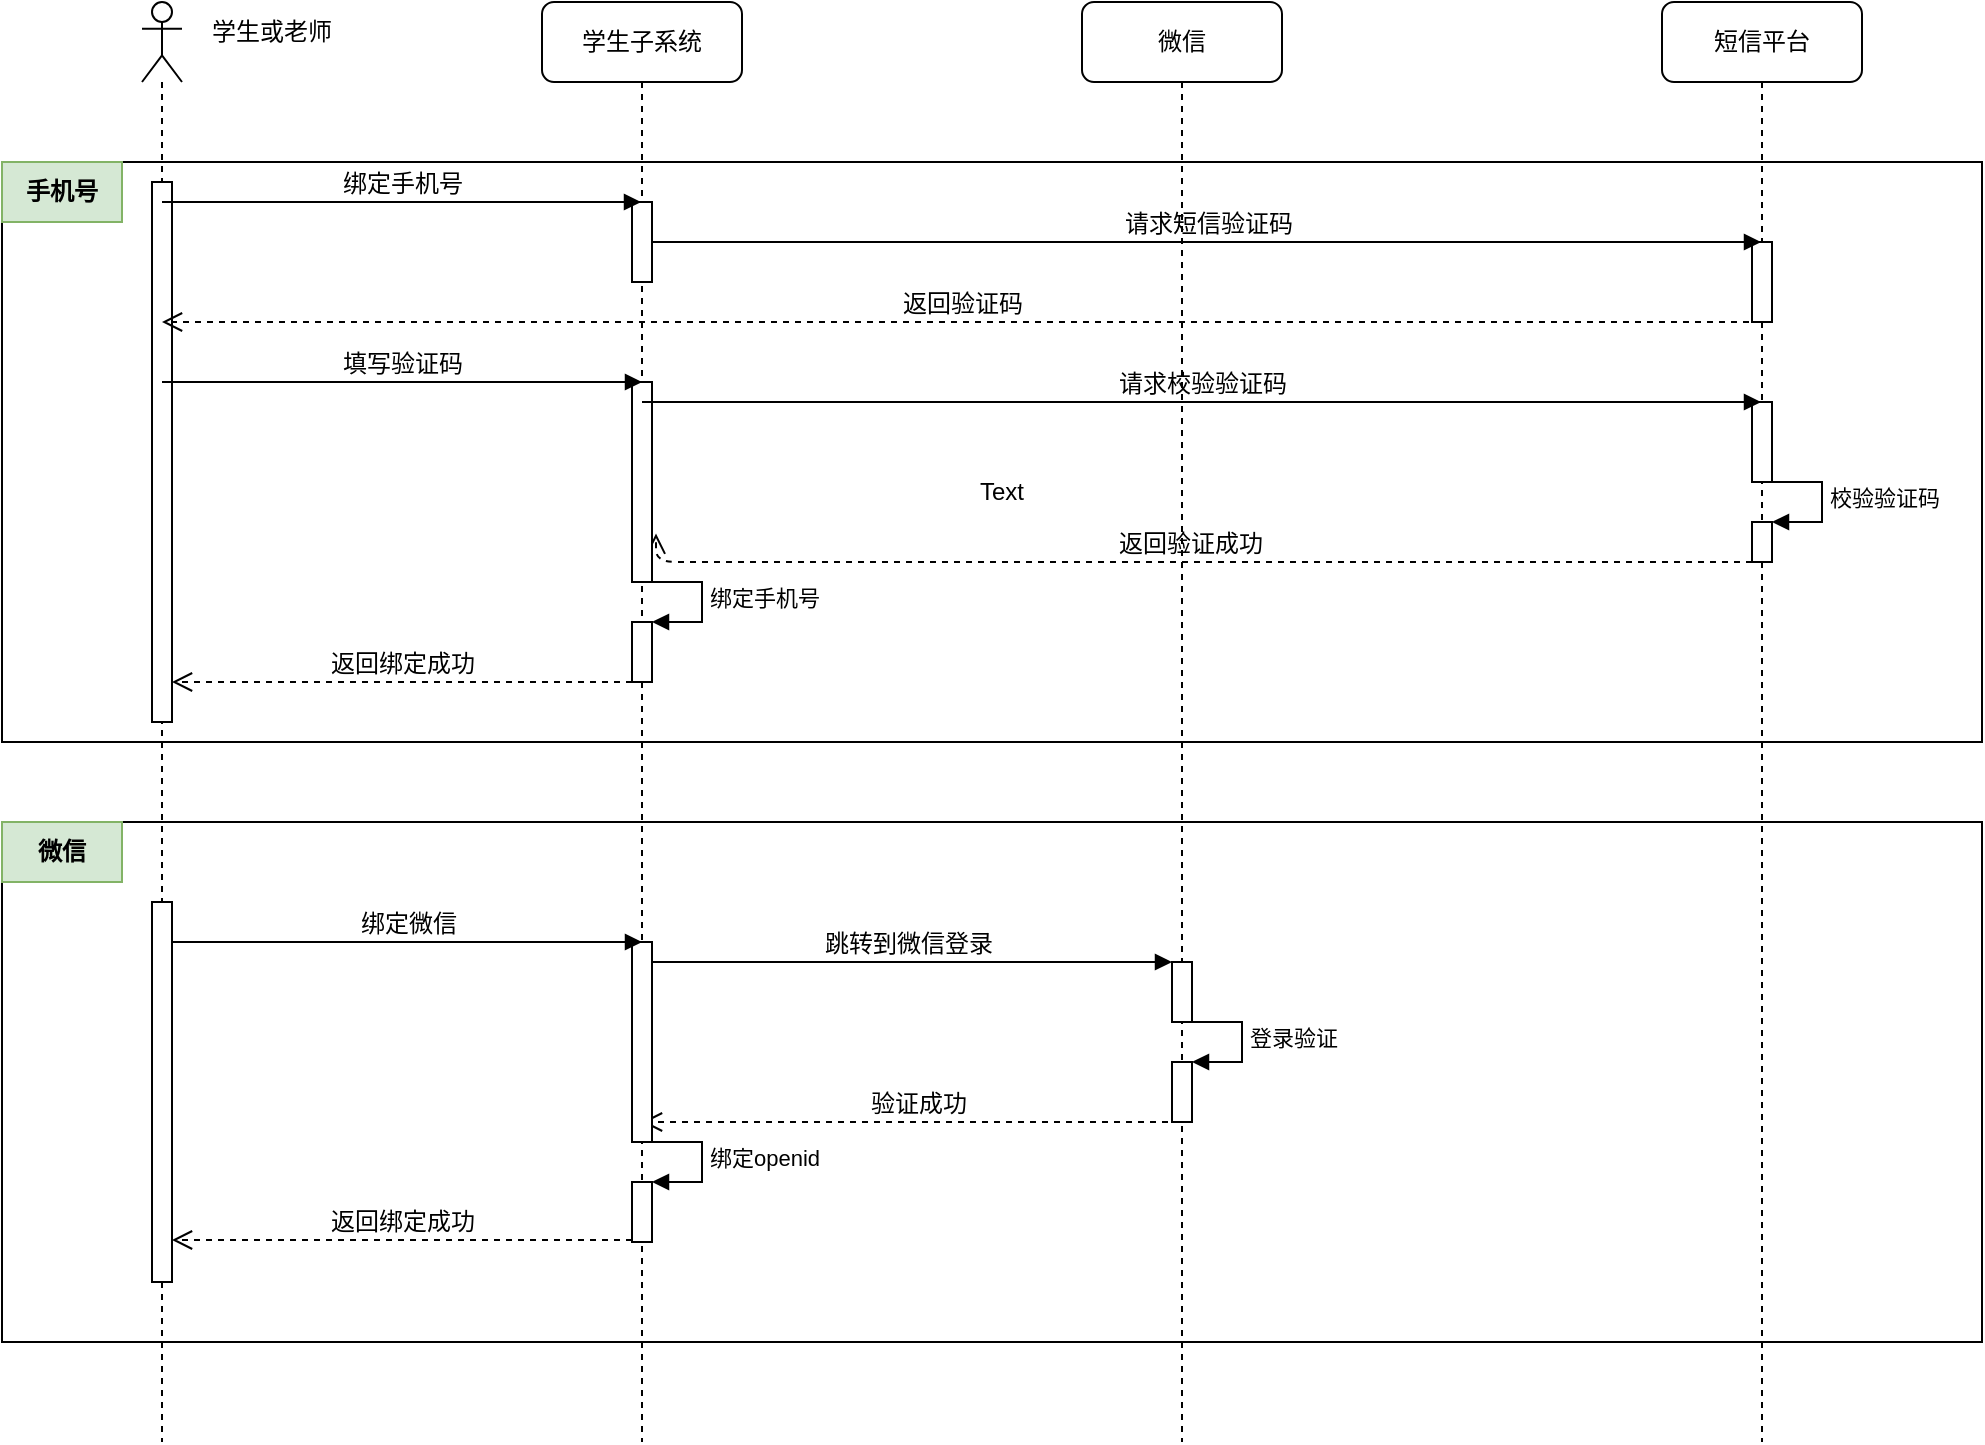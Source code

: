<mxfile version="17.0.0" type="github">
  <diagram name="Page-1" id="13e1069c-82ec-6db2-03f1-153e76fe0fe0">
    <mxGraphModel dx="2286" dy="670" grid="1" gridSize="10" guides="1" tooltips="1" connect="1" arrows="1" fold="1" page="1" pageScale="1" pageWidth="1100" pageHeight="850" background="none" math="0" shadow="0">
      <root>
        <mxCell id="0" />
        <mxCell id="1" parent="0" />
        <mxCell id="TLK5XkgE6gAEmuYLz-ld-43" value="" style="rounded=0;whiteSpace=wrap;html=1;" vertex="1" parent="1">
          <mxGeometry x="-30" y="490" width="990" height="260" as="geometry" />
        </mxCell>
        <mxCell id="TLK5XkgE6gAEmuYLz-ld-28" value="" style="rounded=0;whiteSpace=wrap;html=1;" vertex="1" parent="1">
          <mxGeometry x="-30" y="160" width="990" height="290" as="geometry" />
        </mxCell>
        <mxCell id="7baba1c4bc27f4b0-2" value="微信" style="shape=umlLifeline;perimeter=lifelinePerimeter;whiteSpace=wrap;html=1;container=1;collapsible=0;recursiveResize=0;outlineConnect=0;rounded=1;shadow=0;comic=0;labelBackgroundColor=none;strokeWidth=1;fontFamily=Verdana;fontSize=12;align=center;" parent="1" vertex="1">
          <mxGeometry x="510" y="80" width="100" height="720" as="geometry" />
        </mxCell>
        <mxCell id="7baba1c4bc27f4b0-10" value="" style="html=1;points=[];perimeter=orthogonalPerimeter;rounded=0;shadow=0;comic=0;labelBackgroundColor=none;strokeWidth=1;fontFamily=Verdana;fontSize=12;align=center;" parent="7baba1c4bc27f4b0-2" vertex="1">
          <mxGeometry x="45" y="480" width="10" height="30" as="geometry" />
        </mxCell>
        <mxCell id="TLK5XkgE6gAEmuYLz-ld-32" value="跳转到微信登录" style="html=1;verticalAlign=bottom;endArrow=block;labelBackgroundColor=none;fontFamily=Verdana;fontSize=12;edgeStyle=elbowEdgeStyle;elbow=vertical;" edge="1" parent="7baba1c4bc27f4b0-2" source="7baba1c4bc27f4b0-8">
          <mxGeometry relative="1" as="geometry">
            <mxPoint x="-190" y="480" as="sourcePoint" />
            <mxPoint x="45" y="480" as="targetPoint" />
            <Array as="points">
              <mxPoint x="-109.5" y="480" />
              <mxPoint x="-119.5" y="470" />
              <mxPoint x="-9.5" y="497" />
            </Array>
          </mxGeometry>
        </mxCell>
        <mxCell id="TLK5XkgE6gAEmuYLz-ld-33" value="" style="html=1;points=[];perimeter=orthogonalPerimeter;" vertex="1" parent="7baba1c4bc27f4b0-2">
          <mxGeometry x="45" y="530" width="10" height="30" as="geometry" />
        </mxCell>
        <mxCell id="TLK5XkgE6gAEmuYLz-ld-34" value="登录验证" style="edgeStyle=orthogonalEdgeStyle;html=1;align=left;spacingLeft=2;endArrow=block;rounded=0;entryX=1;entryY=0;" edge="1" target="TLK5XkgE6gAEmuYLz-ld-33" parent="7baba1c4bc27f4b0-2">
          <mxGeometry relative="1" as="geometry">
            <mxPoint x="50" y="510" as="sourcePoint" />
            <Array as="points">
              <mxPoint x="80" y="510" />
            </Array>
          </mxGeometry>
        </mxCell>
        <mxCell id="TLK5XkgE6gAEmuYLz-ld-36" value="验证成功" style="html=1;verticalAlign=bottom;endArrow=open;dashed=1;endSize=8;labelBackgroundColor=none;fontFamily=Verdana;fontSize=12;edgeStyle=elbowEdgeStyle;elbow=vertical;" edge="1" parent="7baba1c4bc27f4b0-2" target="7baba1c4bc27f4b0-8">
          <mxGeometry relative="1" as="geometry">
            <mxPoint x="-175" y="560" as="targetPoint" />
            <Array as="points">
              <mxPoint x="-134.5" y="560" />
              <mxPoint x="-4.5" y="560" />
              <mxPoint x="-89.5" y="560" />
              <mxPoint x="-59.5" y="560" />
            </Array>
            <mxPoint x="55" y="560" as="sourcePoint" />
          </mxGeometry>
        </mxCell>
        <mxCell id="7baba1c4bc27f4b0-3" value="短信平台" style="shape=umlLifeline;perimeter=lifelinePerimeter;whiteSpace=wrap;html=1;container=1;collapsible=0;recursiveResize=0;outlineConnect=0;rounded=1;shadow=0;comic=0;labelBackgroundColor=none;strokeWidth=1;fontFamily=Verdana;fontSize=12;align=center;" parent="1" vertex="1">
          <mxGeometry x="800" y="80" width="100" height="720" as="geometry" />
        </mxCell>
        <mxCell id="7baba1c4bc27f4b0-13" value="" style="html=1;points=[];perimeter=orthogonalPerimeter;rounded=0;shadow=0;comic=0;labelBackgroundColor=none;strokeWidth=1;fontFamily=Verdana;fontSize=12;align=center;" parent="7baba1c4bc27f4b0-3" vertex="1">
          <mxGeometry x="45" y="120" width="10" height="40" as="geometry" />
        </mxCell>
        <mxCell id="TLK5XkgE6gAEmuYLz-ld-14" value="" style="html=1;points=[];perimeter=orthogonalPerimeter;rounded=0;shadow=0;comic=0;labelBackgroundColor=none;strokeWidth=1;fontFamily=Verdana;fontSize=12;align=center;" vertex="1" parent="7baba1c4bc27f4b0-3">
          <mxGeometry x="45" y="200" width="10" height="40" as="geometry" />
        </mxCell>
        <mxCell id="TLK5XkgE6gAEmuYLz-ld-16" value="" style="html=1;points=[];perimeter=orthogonalPerimeter;" vertex="1" parent="7baba1c4bc27f4b0-3">
          <mxGeometry x="45" y="260" width="10" height="20" as="geometry" />
        </mxCell>
        <mxCell id="TLK5XkgE6gAEmuYLz-ld-17" value="校验验证码" style="edgeStyle=orthogonalEdgeStyle;html=1;align=left;spacingLeft=2;endArrow=block;rounded=0;entryX=1;entryY=0;" edge="1" target="TLK5XkgE6gAEmuYLz-ld-16" parent="7baba1c4bc27f4b0-3">
          <mxGeometry relative="1" as="geometry">
            <mxPoint x="50" y="240" as="sourcePoint" />
            <Array as="points">
              <mxPoint x="80" y="240" />
            </Array>
          </mxGeometry>
        </mxCell>
        <mxCell id="TLK5XkgE6gAEmuYLz-ld-18" value="返回验证成功" style="html=1;verticalAlign=bottom;endArrow=open;dashed=1;endSize=8;labelBackgroundColor=none;fontFamily=Verdana;fontSize=12;edgeStyle=elbowEdgeStyle;elbow=vertical;entryX=1.2;entryY=0.758;entryDx=0;entryDy=0;entryPerimeter=0;" edge="1" parent="7baba1c4bc27f4b0-3" target="TLK5XkgE6gAEmuYLz-ld-11">
          <mxGeometry relative="1" as="geometry">
            <mxPoint x="-755" y="280" as="targetPoint" />
            <Array as="points">
              <mxPoint x="-374.5" y="280" />
              <mxPoint x="-244.5" y="280" />
              <mxPoint x="-329.5" y="280" />
              <mxPoint x="-299.5" y="280" />
            </Array>
            <mxPoint x="45" y="280" as="sourcePoint" />
          </mxGeometry>
        </mxCell>
        <mxCell id="7baba1c4bc27f4b0-8" value="学生子系统" style="shape=umlLifeline;perimeter=lifelinePerimeter;whiteSpace=wrap;html=1;container=1;collapsible=0;recursiveResize=0;outlineConnect=0;rounded=1;shadow=0;comic=0;labelBackgroundColor=none;strokeWidth=1;fontFamily=Verdana;fontSize=12;align=center;" parent="1" vertex="1">
          <mxGeometry x="240" y="80" width="100" height="720" as="geometry" />
        </mxCell>
        <mxCell id="7baba1c4bc27f4b0-9" value="" style="html=1;points=[];perimeter=orthogonalPerimeter;rounded=0;shadow=0;comic=0;labelBackgroundColor=none;strokeWidth=1;fontFamily=Verdana;fontSize=12;align=center;" parent="7baba1c4bc27f4b0-8" vertex="1">
          <mxGeometry x="45" y="100" width="10" height="40" as="geometry" />
        </mxCell>
        <mxCell id="TLK5XkgE6gAEmuYLz-ld-11" value="" style="html=1;points=[];perimeter=orthogonalPerimeter;rounded=0;shadow=0;comic=0;labelBackgroundColor=none;strokeWidth=1;fontFamily=Verdana;fontSize=12;align=center;" vertex="1" parent="7baba1c4bc27f4b0-8">
          <mxGeometry x="45" y="190" width="10" height="100" as="geometry" />
        </mxCell>
        <mxCell id="TLK5XkgE6gAEmuYLz-ld-19" value="" style="html=1;points=[];perimeter=orthogonalPerimeter;" vertex="1" parent="7baba1c4bc27f4b0-8">
          <mxGeometry x="45" y="310" width="10" height="30" as="geometry" />
        </mxCell>
        <mxCell id="TLK5XkgE6gAEmuYLz-ld-20" value="绑定手机号" style="edgeStyle=orthogonalEdgeStyle;html=1;align=left;spacingLeft=2;endArrow=block;rounded=0;entryX=1;entryY=0;" edge="1" target="TLK5XkgE6gAEmuYLz-ld-19" parent="7baba1c4bc27f4b0-8">
          <mxGeometry relative="1" as="geometry">
            <mxPoint x="50" y="290" as="sourcePoint" />
            <Array as="points">
              <mxPoint x="80" y="290" />
            </Array>
          </mxGeometry>
        </mxCell>
        <mxCell id="TLK5XkgE6gAEmuYLz-ld-30" value="" style="html=1;points=[];perimeter=orthogonalPerimeter;rounded=0;shadow=0;comic=0;labelBackgroundColor=none;strokeWidth=1;fontFamily=Verdana;fontSize=12;align=center;" vertex="1" parent="7baba1c4bc27f4b0-8">
          <mxGeometry x="45" y="470" width="10" height="100" as="geometry" />
        </mxCell>
        <mxCell id="TLK5XkgE6gAEmuYLz-ld-37" value="" style="html=1;points=[];perimeter=orthogonalPerimeter;" vertex="1" parent="7baba1c4bc27f4b0-8">
          <mxGeometry x="45" y="590" width="10" height="30" as="geometry" />
        </mxCell>
        <mxCell id="TLK5XkgE6gAEmuYLz-ld-38" value="绑定openid" style="edgeStyle=orthogonalEdgeStyle;html=1;align=left;spacingLeft=2;endArrow=block;rounded=0;entryX=1;entryY=0;" edge="1" parent="7baba1c4bc27f4b0-8" target="TLK5XkgE6gAEmuYLz-ld-37">
          <mxGeometry relative="1" as="geometry">
            <mxPoint x="50" y="570" as="sourcePoint" />
            <Array as="points">
              <mxPoint x="80" y="570" />
            </Array>
          </mxGeometry>
        </mxCell>
        <mxCell id="TLK5XkgE6gAEmuYLz-ld-39" value="返回绑定成功" style="html=1;verticalAlign=bottom;endArrow=open;dashed=1;endSize=8;labelBackgroundColor=none;fontFamily=Verdana;fontSize=12;edgeStyle=elbowEdgeStyle;elbow=vertical;" edge="1" parent="7baba1c4bc27f4b0-8">
          <mxGeometry relative="1" as="geometry">
            <mxPoint x="-185" y="619" as="targetPoint" />
            <Array as="points">
              <mxPoint x="-144.5" y="619" />
              <mxPoint x="-14.5" y="619" />
              <mxPoint x="-99.5" y="619" />
              <mxPoint x="-69.5" y="619" />
            </Array>
            <mxPoint x="45" y="619" as="sourcePoint" />
          </mxGeometry>
        </mxCell>
        <mxCell id="7baba1c4bc27f4b0-11" value="请求短信验证码" style="html=1;verticalAlign=bottom;endArrow=block;labelBackgroundColor=none;fontFamily=Verdana;fontSize=12;edgeStyle=elbowEdgeStyle;elbow=vertical;" parent="1" source="7baba1c4bc27f4b0-9" target="7baba1c4bc27f4b0-3" edge="1">
          <mxGeometry relative="1" as="geometry">
            <mxPoint x="360" y="190" as="sourcePoint" />
            <mxPoint x="520" y="220" as="targetPoint" />
            <Array as="points">
              <mxPoint x="500" y="200" />
              <mxPoint x="530" y="230" />
              <mxPoint x="510" y="230" />
              <mxPoint x="340" y="280" />
            </Array>
          </mxGeometry>
        </mxCell>
        <mxCell id="TLK5XkgE6gAEmuYLz-ld-5" value="" style="shape=umlLifeline;participant=umlActor;perimeter=lifelinePerimeter;whiteSpace=wrap;html=1;container=1;collapsible=0;recursiveResize=0;verticalAlign=top;spacingTop=36;outlineConnect=0;" vertex="1" parent="1">
          <mxGeometry x="40" y="80" width="20" height="720" as="geometry" />
        </mxCell>
        <mxCell id="TLK5XkgE6gAEmuYLz-ld-10" value="" style="html=1;points=[];perimeter=orthogonalPerimeter;" vertex="1" parent="TLK5XkgE6gAEmuYLz-ld-5">
          <mxGeometry x="5" y="90" width="10" height="270" as="geometry" />
        </mxCell>
        <mxCell id="TLK5XkgE6gAEmuYLz-ld-29" value="" style="html=1;points=[];perimeter=orthogonalPerimeter;" vertex="1" parent="TLK5XkgE6gAEmuYLz-ld-5">
          <mxGeometry x="5" y="450" width="10" height="190" as="geometry" />
        </mxCell>
        <mxCell id="TLK5XkgE6gAEmuYLz-ld-6" value="绑定手机号" style="html=1;verticalAlign=bottom;endArrow=block;labelBackgroundColor=none;fontFamily=Verdana;fontSize=12;edgeStyle=elbowEdgeStyle;elbow=vertical;" edge="1" parent="1" source="TLK5XkgE6gAEmuYLz-ld-5" target="7baba1c4bc27f4b0-8">
          <mxGeometry relative="1" as="geometry">
            <mxPoint x="70" y="190" as="sourcePoint" />
            <mxPoint x="210" y="200" as="targetPoint" />
            <Array as="points">
              <mxPoint x="130" y="180" />
              <mxPoint x="120" y="170" />
              <mxPoint x="230" y="197" />
            </Array>
          </mxGeometry>
        </mxCell>
        <mxCell id="TLK5XkgE6gAEmuYLz-ld-7" value="返回验证码" style="html=1;verticalAlign=bottom;endArrow=open;dashed=1;endSize=8;labelBackgroundColor=none;fontFamily=Verdana;fontSize=12;edgeStyle=elbowEdgeStyle;elbow=vertical;" edge="1" parent="1" source="7baba1c4bc27f4b0-3" target="TLK5XkgE6gAEmuYLz-ld-5">
          <mxGeometry relative="1" as="geometry">
            <mxPoint x="300" y="240" as="targetPoint" />
            <Array as="points">
              <mxPoint x="430" y="240" />
              <mxPoint x="560" y="240" />
              <mxPoint x="475" y="240" />
              <mxPoint x="505" y="240" />
            </Array>
            <mxPoint x="530" y="240" as="sourcePoint" />
          </mxGeometry>
        </mxCell>
        <mxCell id="TLK5XkgE6gAEmuYLz-ld-13" value="填写验证码" style="html=1;verticalAlign=bottom;endArrow=block;labelBackgroundColor=none;fontFamily=Verdana;fontSize=12;edgeStyle=elbowEdgeStyle;elbow=vertical;" edge="1" parent="1">
          <mxGeometry relative="1" as="geometry">
            <mxPoint x="50" y="270" as="sourcePoint" />
            <mxPoint x="290" y="270" as="targetPoint" />
            <Array as="points">
              <mxPoint x="130.5" y="270" />
              <mxPoint x="120.5" y="260" />
              <mxPoint x="230.5" y="287" />
            </Array>
          </mxGeometry>
        </mxCell>
        <mxCell id="TLK5XkgE6gAEmuYLz-ld-15" value="请求校验验证码" style="html=1;verticalAlign=bottom;endArrow=block;labelBackgroundColor=none;fontFamily=Verdana;fontSize=12;edgeStyle=elbowEdgeStyle;elbow=vertical;" edge="1" parent="1" target="7baba1c4bc27f4b0-3">
          <mxGeometry relative="1" as="geometry">
            <mxPoint x="290" y="280" as="sourcePoint" />
            <mxPoint x="530" y="280" as="targetPoint" />
            <Array as="points">
              <mxPoint x="370.5" y="280" />
              <mxPoint x="360.5" y="270" />
              <mxPoint x="470.5" y="297" />
            </Array>
          </mxGeometry>
        </mxCell>
        <mxCell id="TLK5XkgE6gAEmuYLz-ld-21" value="返回绑定成功" style="html=1;verticalAlign=bottom;endArrow=open;dashed=1;endSize=8;labelBackgroundColor=none;fontFamily=Verdana;fontSize=12;edgeStyle=elbowEdgeStyle;elbow=vertical;" edge="1" parent="1" target="TLK5XkgE6gAEmuYLz-ld-10">
          <mxGeometry relative="1" as="geometry">
            <mxPoint x="60" y="420" as="targetPoint" />
            <Array as="points">
              <mxPoint x="95.5" y="420" />
              <mxPoint x="225.5" y="420" />
              <mxPoint x="140.5" y="420" />
              <mxPoint x="170.5" y="420" />
            </Array>
            <mxPoint x="285" y="420" as="sourcePoint" />
          </mxGeometry>
        </mxCell>
        <mxCell id="TLK5XkgE6gAEmuYLz-ld-23" value="&lt;b&gt;手机号&lt;/b&gt;" style="text;html=1;strokeColor=#82b366;fillColor=#d5e8d4;align=center;verticalAlign=middle;whiteSpace=wrap;rounded=0;" vertex="1" parent="1">
          <mxGeometry x="-30" y="160" width="60" height="30" as="geometry" />
        </mxCell>
        <mxCell id="TLK5XkgE6gAEmuYLz-ld-31" value="绑定微信" style="html=1;verticalAlign=bottom;endArrow=block;labelBackgroundColor=none;fontFamily=Verdana;fontSize=12;edgeStyle=elbowEdgeStyle;elbow=vertical;" edge="1" parent="1">
          <mxGeometry relative="1" as="geometry">
            <mxPoint x="55" y="550" as="sourcePoint" />
            <mxPoint x="290" y="550" as="targetPoint" />
            <Array as="points">
              <mxPoint x="135.5" y="550" />
              <mxPoint x="125.5" y="540" />
              <mxPoint x="235.5" y="567" />
            </Array>
          </mxGeometry>
        </mxCell>
        <mxCell id="TLK5XkgE6gAEmuYLz-ld-44" value="&lt;b&gt;微信&lt;/b&gt;" style="text;html=1;strokeColor=#82b366;fillColor=#d5e8d4;align=center;verticalAlign=middle;whiteSpace=wrap;rounded=0;" vertex="1" parent="1">
          <mxGeometry x="-30" y="490" width="60" height="30" as="geometry" />
        </mxCell>
        <mxCell id="TLK5XkgE6gAEmuYLz-ld-45" value="Text" style="text;html=1;strokeColor=none;fillColor=none;align=center;verticalAlign=middle;whiteSpace=wrap;rounded=0;" vertex="1" parent="1">
          <mxGeometry x="440" y="310" width="60" height="30" as="geometry" />
        </mxCell>
        <mxCell id="TLK5XkgE6gAEmuYLz-ld-46" value="学生或老师" style="text;html=1;strokeColor=none;fillColor=none;align=center;verticalAlign=middle;whiteSpace=wrap;rounded=0;" vertex="1" parent="1">
          <mxGeometry x="70" y="80" width="70" height="30" as="geometry" />
        </mxCell>
      </root>
    </mxGraphModel>
  </diagram>
</mxfile>
